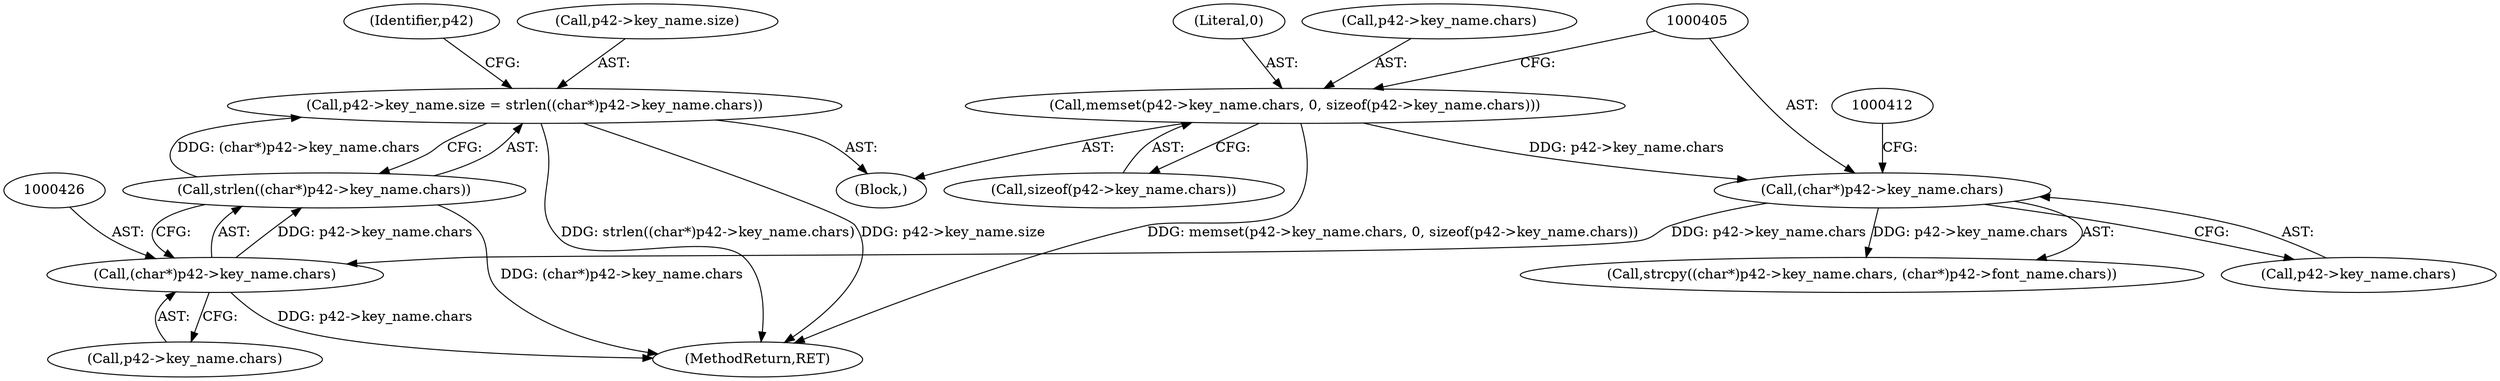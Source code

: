 digraph "0_ghostscript_3c2aebbedd37fab054e80f2e315de07d7e9b5bdb_0@API" {
"1000418" [label="(Call,p42->key_name.size = strlen((char*)p42->key_name.chars))"];
"1000424" [label="(Call,strlen((char*)p42->key_name.chars))"];
"1000425" [label="(Call,(char*)p42->key_name.chars)"];
"1000404" [label="(Call,(char*)p42->key_name.chars)"];
"1000390" [label="(Call,memset(p42->key_name.chars, 0, sizeof(p42->key_name.chars)))"];
"1000436" [label="(Identifier,p42)"];
"1000404" [label="(Call,(char*)p42->key_name.chars)"];
"1000424" [label="(Call,strlen((char*)p42->key_name.chars))"];
"1000419" [label="(Call,p42->key_name.size)"];
"1000391" [label="(Call,p42->key_name.chars)"];
"1000397" [label="(Call,sizeof(p42->key_name.chars))"];
"1000396" [label="(Literal,0)"];
"1000425" [label="(Call,(char*)p42->key_name.chars)"];
"1000553" [label="(MethodReturn,RET)"];
"1000403" [label="(Call,strcpy((char*)p42->key_name.chars, (char*)p42->font_name.chars))"];
"1000390" [label="(Call,memset(p42->key_name.chars, 0, sizeof(p42->key_name.chars)))"];
"1000140" [label="(Block,)"];
"1000427" [label="(Call,p42->key_name.chars)"];
"1000406" [label="(Call,p42->key_name.chars)"];
"1000418" [label="(Call,p42->key_name.size = strlen((char*)p42->key_name.chars))"];
"1000418" -> "1000140"  [label="AST: "];
"1000418" -> "1000424"  [label="CFG: "];
"1000419" -> "1000418"  [label="AST: "];
"1000424" -> "1000418"  [label="AST: "];
"1000436" -> "1000418"  [label="CFG: "];
"1000418" -> "1000553"  [label="DDG: strlen((char*)p42->key_name.chars)"];
"1000418" -> "1000553"  [label="DDG: p42->key_name.size"];
"1000424" -> "1000418"  [label="DDG: (char*)p42->key_name.chars"];
"1000424" -> "1000425"  [label="CFG: "];
"1000425" -> "1000424"  [label="AST: "];
"1000424" -> "1000553"  [label="DDG: (char*)p42->key_name.chars"];
"1000425" -> "1000424"  [label="DDG: p42->key_name.chars"];
"1000425" -> "1000427"  [label="CFG: "];
"1000426" -> "1000425"  [label="AST: "];
"1000427" -> "1000425"  [label="AST: "];
"1000425" -> "1000553"  [label="DDG: p42->key_name.chars"];
"1000404" -> "1000425"  [label="DDG: p42->key_name.chars"];
"1000404" -> "1000403"  [label="AST: "];
"1000404" -> "1000406"  [label="CFG: "];
"1000405" -> "1000404"  [label="AST: "];
"1000406" -> "1000404"  [label="AST: "];
"1000412" -> "1000404"  [label="CFG: "];
"1000404" -> "1000403"  [label="DDG: p42->key_name.chars"];
"1000390" -> "1000404"  [label="DDG: p42->key_name.chars"];
"1000390" -> "1000140"  [label="AST: "];
"1000390" -> "1000397"  [label="CFG: "];
"1000391" -> "1000390"  [label="AST: "];
"1000396" -> "1000390"  [label="AST: "];
"1000397" -> "1000390"  [label="AST: "];
"1000405" -> "1000390"  [label="CFG: "];
"1000390" -> "1000553"  [label="DDG: memset(p42->key_name.chars, 0, sizeof(p42->key_name.chars))"];
}

